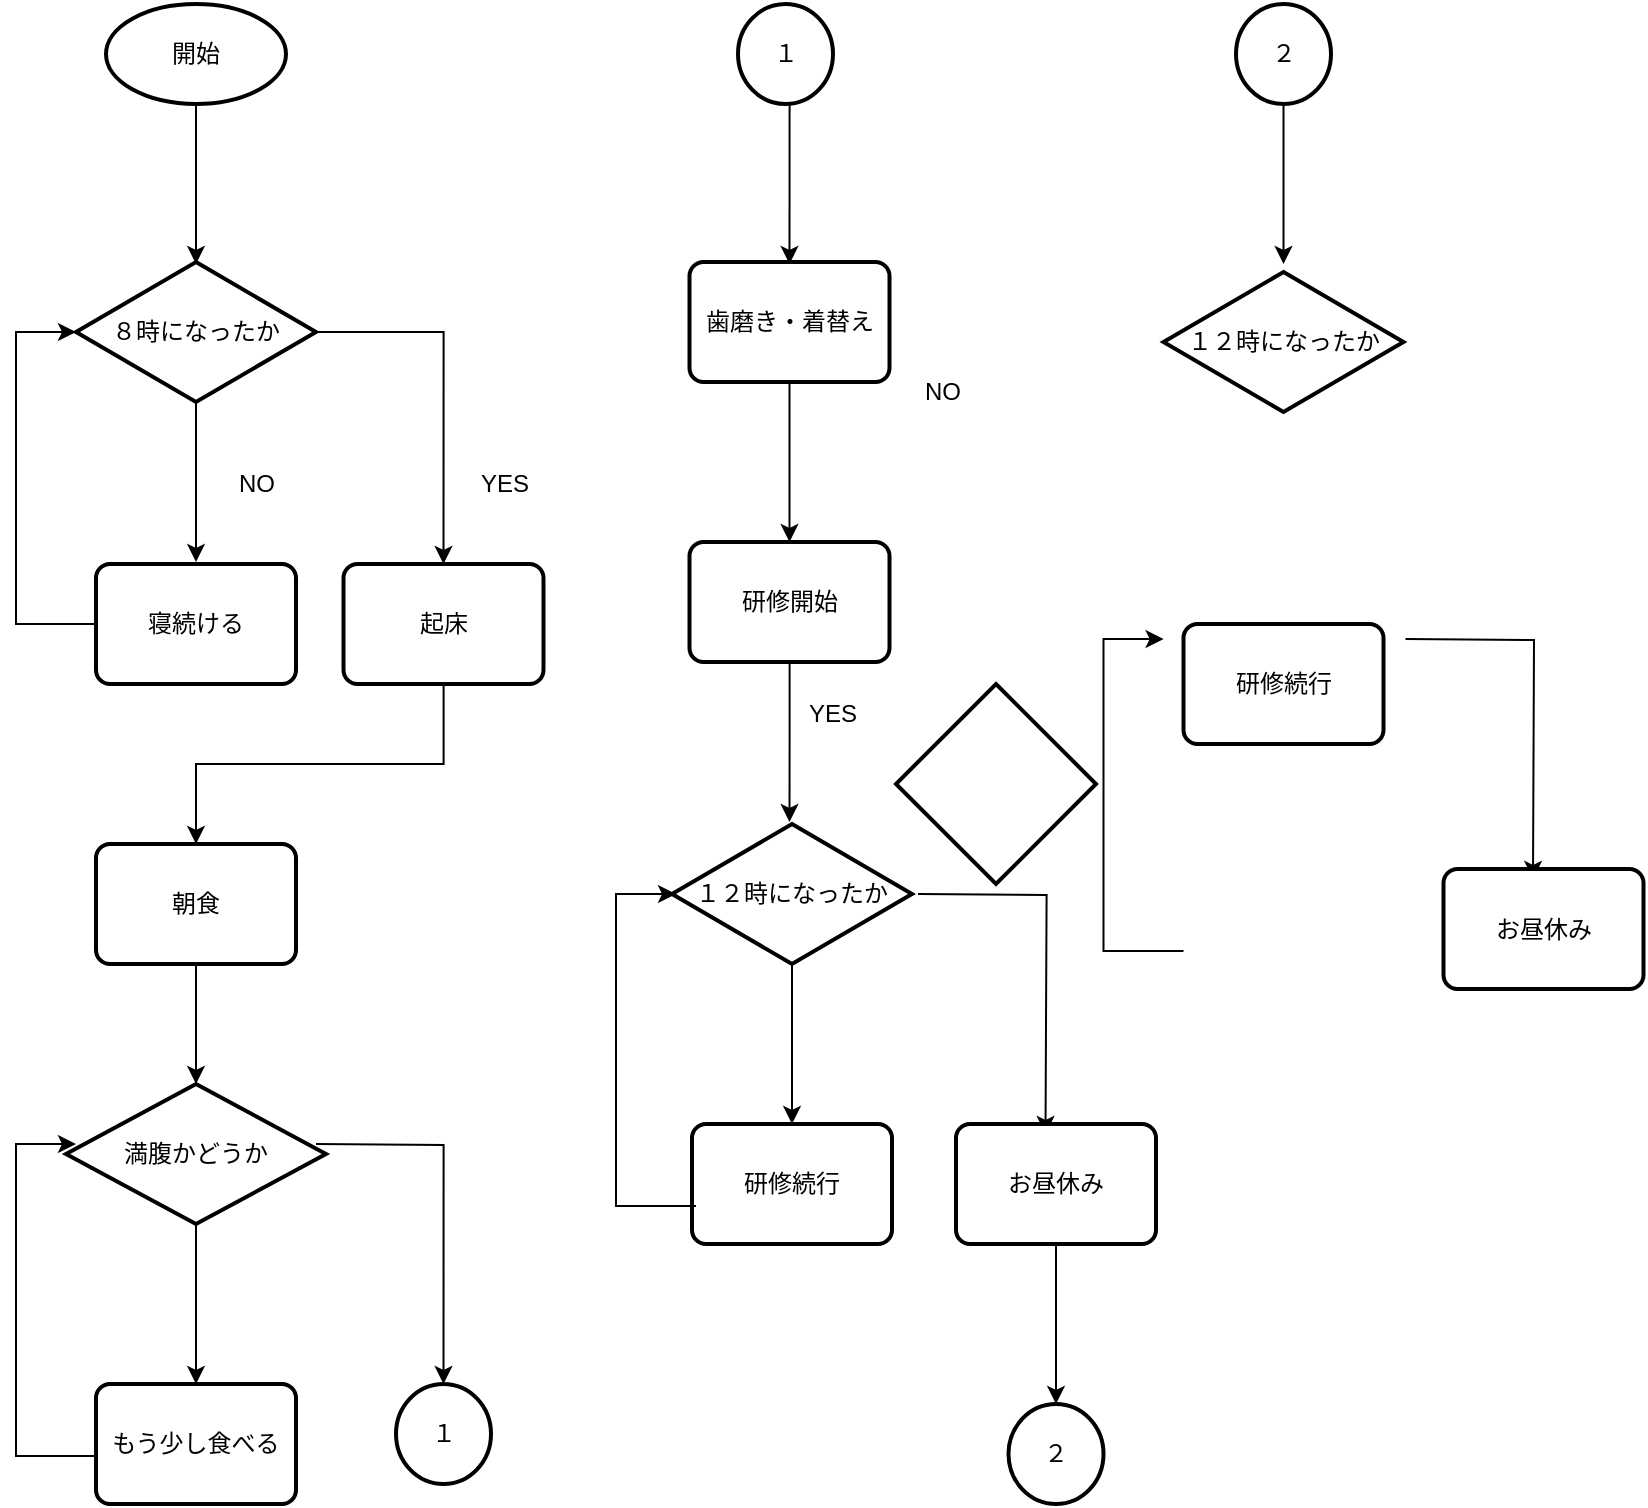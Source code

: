 <mxfile type="device" version="12.9.10"><diagram id="TDEKg98cB76EqA6CJjaI" name="ページ1"><mxGraphModel grid="1" dx="868" dy="480" gridSize="10" guides="1" tooltips="1" connect="1" arrows="1" fold="1" page="1" pageScale="1" pageWidth="827" pageHeight="1169" math="0" shadow="0"><root><mxCell id="0"/><mxCell id="1" parent="0"/><mxCell id="MCGBbk25kVc9bSOwlcXl-83" source="MCGBbk25kVc9bSOwlcXl-1" value="" parent="1" style="edgeStyle=orthogonalEdgeStyle;rounded=0;orthogonalLoop=1;jettySize=auto;html=1;" edge="1"><mxGeometry as="geometry" relative="1"><mxPoint as="targetPoint" y="160" x="140"/></mxGeometry></mxCell><mxCell id="MCGBbk25kVc9bSOwlcXl-1" value="開始" parent="1" style="strokeWidth=2;html=1;shape=mxgraph.flowchart.start_1;whiteSpace=wrap;direction=west;" vertex="1"><mxGeometry height="50" width="90" as="geometry" y="30" x="95"/></mxCell><mxCell id="MCGBbk25kVc9bSOwlcXl-26" value="１" parent="1" style="strokeWidth=2;html=1;shape=mxgraph.flowchart.start_2;whiteSpace=wrap;" vertex="1"><mxGeometry height="50" width="47.5" as="geometry" y="720" x="240"/></mxCell><mxCell id="MCGBbk25kVc9bSOwlcXl-111" value="" parent="1" style="edgeStyle=orthogonalEdgeStyle;rounded=0;orthogonalLoop=1;jettySize=auto;html=1;" edge="1"><mxGeometry as="geometry" relative="1"><mxPoint as="sourcePoint" y="80" x="436.8"/><mxPoint as="targetPoint" y="160" x="436.75"/></mxGeometry></mxCell><mxCell id="MCGBbk25kVc9bSOwlcXl-28" value="１" parent="1" style="strokeWidth=2;html=1;shape=mxgraph.flowchart.start_2;whiteSpace=wrap;" vertex="1"><mxGeometry height="50" width="47.5" as="geometry" y="30" x="411"/></mxCell><mxCell id="MCGBbk25kVc9bSOwlcXl-102" source="MCGBbk25kVc9bSOwlcXl-31" value="" parent="1" style="edgeStyle=orthogonalEdgeStyle;rounded=0;orthogonalLoop=1;jettySize=auto;html=1;" edge="1" target="MCGBbk25kVc9bSOwlcXl-99"><mxGeometry as="geometry" relative="1"/></mxCell><mxCell id="MCGBbk25kVc9bSOwlcXl-31" value="朝食" parent="1" style="rounded=1;whiteSpace=wrap;html=1;absoluteArcSize=1;arcSize=14;strokeWidth=2;" vertex="1"><mxGeometry height="60" width="100" as="geometry" y="450" x="90"/></mxCell><mxCell id="MCGBbk25kVc9bSOwlcXl-85" source="MCGBbk25kVc9bSOwlcXl-39" value="" parent="1" style="edgeStyle=orthogonalEdgeStyle;rounded=0;orthogonalLoop=1;jettySize=auto;html=1;" edge="1"><mxGeometry as="geometry" relative="1"><mxPoint as="targetPoint" y="309" x="140"/></mxGeometry></mxCell><mxCell id="MCGBbk25kVc9bSOwlcXl-95" source="MCGBbk25kVc9bSOwlcXl-39" value="" parent="1" style="edgeStyle=orthogonalEdgeStyle;rounded=0;orthogonalLoop=1;jettySize=auto;html=1;entryX=0.5;entryY=0;entryDx=0;entryDy=0;" edge="1" target="MCGBbk25kVc9bSOwlcXl-45"><mxGeometry as="geometry" relative="1"><mxPoint as="targetPoint" y="194" x="280"/></mxGeometry></mxCell><mxCell id="MCGBbk25kVc9bSOwlcXl-39" value="８時になったか" parent="1" style="strokeWidth=2;html=1;shape=mxgraph.flowchart.decision;whiteSpace=wrap;" vertex="1"><mxGeometry height="70" width="120" as="geometry" y="159" x="80"/></mxCell><mxCell id="MCGBbk25kVc9bSOwlcXl-42" value="NO" parent="1" style="text;html=1;align=center;verticalAlign=middle;resizable=0;points=[];autosize=1;" vertex="1"><mxGeometry height="20" width="30" as="geometry" y="260" x="155"/></mxCell><mxCell id="MCGBbk25kVc9bSOwlcXl-97" source="MCGBbk25kVc9bSOwlcXl-45" value="" parent="1" style="edgeStyle=orthogonalEdgeStyle;rounded=0;orthogonalLoop=1;jettySize=auto;html=1;" edge="1"><mxGeometry as="geometry" relative="1"><mxPoint as="targetPoint" y="450" x="140"/><Array as="points"><mxPoint y="410" x="264"/><mxPoint y="410" x="140"/></Array></mxGeometry></mxCell><mxCell id="MCGBbk25kVc9bSOwlcXl-45" value="起床" parent="1" style="rounded=1;whiteSpace=wrap;html=1;absoluteArcSize=1;arcSize=14;strokeWidth=2;" vertex="1"><mxGeometry height="60" width="100" as="geometry" y="310" x="213.75"/></mxCell><mxCell id="MCGBbk25kVc9bSOwlcXl-48" value="YES" parent="1" style="text;html=1;align=center;verticalAlign=middle;resizable=0;points=[];autosize=1;" vertex="1"><mxGeometry height="20" width="40" as="geometry" y="260" x="273.75"/></mxCell><mxCell id="MCGBbk25kVc9bSOwlcXl-58" value="NO" parent="1" style="text;html=1;align=center;verticalAlign=middle;resizable=0;points=[];autosize=1;" vertex="1"><mxGeometry height="20" width="30" as="geometry" y="214" x="498"/></mxCell><mxCell id="MCGBbk25kVc9bSOwlcXl-113" source="MCGBbk25kVc9bSOwlcXl-61" value="" parent="1" style="edgeStyle=orthogonalEdgeStyle;rounded=0;orthogonalLoop=1;jettySize=auto;html=1;" edge="1" target="MCGBbk25kVc9bSOwlcXl-112"><mxGeometry as="geometry" relative="1"/></mxCell><mxCell id="MCGBbk25kVc9bSOwlcXl-61" value="歯磨き・着替え" parent="1" style="rounded=1;whiteSpace=wrap;html=1;absoluteArcSize=1;arcSize=14;strokeWidth=2;" vertex="1"><mxGeometry height="60" width="100" as="geometry" y="159" x="386.75"/></mxCell><mxCell id="MCGBbk25kVc9bSOwlcXl-116" source="MCGBbk25kVc9bSOwlcXl-112" value="" parent="1" style="edgeStyle=orthogonalEdgeStyle;rounded=0;orthogonalLoop=1;jettySize=auto;html=1;" edge="1"><mxGeometry as="geometry" relative="1"><mxPoint as="targetPoint" y="439" x="436.75"/></mxGeometry></mxCell><mxCell id="MCGBbk25kVc9bSOwlcXl-112" value="研修開始" parent="1" style="rounded=1;whiteSpace=wrap;html=1;absoluteArcSize=1;arcSize=14;strokeWidth=2;" vertex="1"><mxGeometry height="60" width="100" as="geometry" y="299" x="386.75"/></mxCell><mxCell id="MCGBbk25kVc9bSOwlcXl-140" source="MCGBbk25kVc9bSOwlcXl-64" value="" parent="1" style="edgeStyle=orthogonalEdgeStyle;rounded=0;orthogonalLoop=1;jettySize=auto;html=1;" edge="1"><mxGeometry as="geometry" relative="1"><mxPoint as="targetPoint" y="160" x="683.75"/></mxGeometry></mxCell><mxCell id="MCGBbk25kVc9bSOwlcXl-64" value="２" parent="1" style="strokeWidth=2;html=1;shape=mxgraph.flowchart.start_2;whiteSpace=wrap;" vertex="1"><mxGeometry height="50" width="47.5" as="geometry" y="30" x="660"/></mxCell><mxCell id="MCGBbk25kVc9bSOwlcXl-80" value="YES" parent="1" style="text;html=1;align=center;verticalAlign=middle;resizable=0;points=[];autosize=1;" vertex="1"><mxGeometry height="20" width="40" as="geometry" y="375" x="438"/></mxCell><mxCell id="MCGBbk25kVc9bSOwlcXl-91" source="MCGBbk25kVc9bSOwlcXl-86" value="" parent="1" style="edgeStyle=orthogonalEdgeStyle;rounded=0;orthogonalLoop=1;jettySize=auto;html=1;entryX=0;entryY=0.5;entryDx=0;entryDy=0;entryPerimeter=0;" edge="1" target="MCGBbk25kVc9bSOwlcXl-39"><mxGeometry as="geometry" relative="1"><mxPoint as="targetPoint" y="200" x="50"/><Array as="points"><mxPoint y="340" x="50"/><mxPoint y="194" x="50"/></Array></mxGeometry></mxCell><mxCell id="MCGBbk25kVc9bSOwlcXl-86" value="寝続ける" parent="1" style="rounded=1;whiteSpace=wrap;html=1;absoluteArcSize=1;arcSize=14;strokeWidth=2;" vertex="1"><mxGeometry height="60" width="100" as="geometry" y="310" x="90"/></mxCell><mxCell id="MCGBbk25kVc9bSOwlcXl-106" source="MCGBbk25kVc9bSOwlcXl-99" value="" parent="1" style="edgeStyle=orthogonalEdgeStyle;rounded=0;orthogonalLoop=1;jettySize=auto;html=1;" edge="1"><mxGeometry as="geometry" relative="1"><mxPoint as="targetPoint" y="720" x="140"/></mxGeometry></mxCell><mxCell id="MCGBbk25kVc9bSOwlcXl-99" value="満腹かどうか" parent="1" style="strokeWidth=2;html=1;shape=mxgraph.flowchart.decision;whiteSpace=wrap;" vertex="1"><mxGeometry height="70" width="130" as="geometry" y="570" x="75"/></mxCell><mxCell id="MCGBbk25kVc9bSOwlcXl-103" value="" parent="1" style="edgeStyle=orthogonalEdgeStyle;rounded=0;orthogonalLoop=1;jettySize=auto;html=1;entryX=0.5;entryY=0;entryDx=0;entryDy=0;entryPerimeter=0;" edge="1" target="MCGBbk25kVc9bSOwlcXl-26"><mxGeometry as="geometry" relative="1"><mxPoint as="sourcePoint" y="600" x="200"/><mxPoint as="targetPoint" y="700" x="264"/></mxGeometry></mxCell><mxCell id="MCGBbk25kVc9bSOwlcXl-107" value="もう少し食べる" parent="1" style="rounded=1;whiteSpace=wrap;html=1;absoluteArcSize=1;arcSize=14;strokeWidth=2;" vertex="1"><mxGeometry height="60" width="100" as="geometry" y="720" x="90"/></mxCell><mxCell id="MCGBbk25kVc9bSOwlcXl-108" value="" parent="1" style="edgeStyle=orthogonalEdgeStyle;rounded=0;orthogonalLoop=1;jettySize=auto;html=1;" edge="1"><mxGeometry as="geometry" relative="1"><mxPoint as="sourcePoint" y="756" x="90"/><mxPoint as="targetPoint" y="600" x="80"/><Array as="points"><mxPoint y="756" x="50"/><mxPoint y="600" x="50"/><mxPoint y="600" x="80"/></Array></mxGeometry></mxCell><mxCell id="MCGBbk25kVc9bSOwlcXl-134" source="MCGBbk25kVc9bSOwlcXl-117" value="" parent="1" style="edgeStyle=orthogonalEdgeStyle;rounded=0;orthogonalLoop=1;jettySize=auto;html=1;" edge="1"><mxGeometry as="geometry" relative="1"><mxPoint as="targetPoint" y="590" x="438"/></mxGeometry></mxCell><mxCell id="MCGBbk25kVc9bSOwlcXl-117" value="１２時になったか" parent="1" style="strokeWidth=2;html=1;shape=mxgraph.flowchart.decision;whiteSpace=wrap;" vertex="1"><mxGeometry height="70" width="120" as="geometry" y="440" x="378"/></mxCell><mxCell id="MCGBbk25kVc9bSOwlcXl-120" value="研修続行" parent="1" style="rounded=1;whiteSpace=wrap;html=1;absoluteArcSize=1;arcSize=14;strokeWidth=2;" vertex="1"><mxGeometry height="60" width="100" as="geometry" y="590" x="388"/></mxCell><mxCell id="MCGBbk25kVc9bSOwlcXl-121" value="" parent="1" style="edgeStyle=orthogonalEdgeStyle;rounded=0;orthogonalLoop=1;jettySize=auto;html=1;" edge="1"><mxGeometry as="geometry" relative="1"><mxPoint as="sourcePoint" y="631" x="390"/><mxPoint as="targetPoint" y="475" x="380"/><Array as="points"><mxPoint y="631" x="350"/><mxPoint y="475" x="350"/><mxPoint y="475" x="380"/></Array></mxGeometry></mxCell><mxCell id="MCGBbk25kVc9bSOwlcXl-131" value="" parent="1" style="edgeStyle=orthogonalEdgeStyle;rounded=0;orthogonalLoop=1;jettySize=auto;html=1;entryX=0.5;entryY=0;entryDx=0;entryDy=0;entryPerimeter=0;" edge="1"><mxGeometry as="geometry" relative="1"><mxPoint as="sourcePoint" y="475" x="501"/><mxPoint as="targetPoint" y="595" x="564.75"/></mxGeometry></mxCell><mxCell id="MCGBbk25kVc9bSOwlcXl-137" source="MCGBbk25kVc9bSOwlcXl-135" value="" parent="1" style="edgeStyle=orthogonalEdgeStyle;rounded=0;orthogonalLoop=1;jettySize=auto;html=1;" edge="1"><mxGeometry as="geometry" relative="1"><mxPoint as="targetPoint" y="730" x="570"/></mxGeometry></mxCell><mxCell id="MCGBbk25kVc9bSOwlcXl-135" value="お昼休み" parent="1" style="rounded=1;whiteSpace=wrap;html=1;absoluteArcSize=1;arcSize=14;strokeWidth=2;" vertex="1"><mxGeometry height="60" width="100" as="geometry" y="590" x="520"/></mxCell><mxCell id="MCGBbk25kVc9bSOwlcXl-138" value="２" parent="1" style="strokeWidth=2;html=1;shape=mxgraph.flowchart.start_2;whiteSpace=wrap;" vertex="1"><mxGeometry height="50" width="47.5" as="geometry" y="730" x="546.25"/></mxCell><mxCell id="MCGBbk25kVc9bSOwlcXl-143" value="１２時になったか" parent="1" style="strokeWidth=2;html=1;shape=mxgraph.flowchart.decision;whiteSpace=wrap;" vertex="1"><mxGeometry height="70" width="120" as="geometry" y="164" x="623.75"/></mxCell><mxCell id="MCGBbk25kVc9bSOwlcXl-144" value="研修続行" parent="1" style="rounded=1;whiteSpace=wrap;html=1;absoluteArcSize=1;arcSize=14;strokeWidth=2;" vertex="1"><mxGeometry height="60" width="100" as="geometry" y="340" x="633.75"/></mxCell><mxCell id="MCGBbk25kVc9bSOwlcXl-145" value="" parent="1" style="edgeStyle=orthogonalEdgeStyle;rounded=0;orthogonalLoop=1;jettySize=auto;html=1;" edge="1"><mxGeometry as="geometry" relative="1"><mxPoint as="sourcePoint" y="503.5" x="633.75"/><mxPoint as="targetPoint" y="347.5" x="623.75"/><Array as="points"><mxPoint y="503.5" x="593.75"/><mxPoint y="347.5" x="593.75"/><mxPoint y="347.5" x="623.75"/></Array></mxGeometry></mxCell><mxCell id="MCGBbk25kVc9bSOwlcXl-146" value="" parent="1" style="edgeStyle=orthogonalEdgeStyle;rounded=0;orthogonalLoop=1;jettySize=auto;html=1;entryX=0.5;entryY=0;entryDx=0;entryDy=0;entryPerimeter=0;" edge="1"><mxGeometry as="geometry" relative="1"><mxPoint as="sourcePoint" y="347.5" x="744.75"/><mxPoint as="targetPoint" y="467.5" x="808.5"/></mxGeometry></mxCell><mxCell id="MCGBbk25kVc9bSOwlcXl-147" value="お昼休み" parent="1" style="rounded=1;whiteSpace=wrap;html=1;absoluteArcSize=1;arcSize=14;strokeWidth=2;" vertex="1"><mxGeometry height="60" width="100" as="geometry" y="462.5" x="763.75"/></mxCell><mxCell id="MCGBbk25kVc9bSOwlcXl-151" value="" parent="1" style="strokeWidth=2;html=1;shape=mxgraph.flowchart.decision;whiteSpace=wrap;" vertex="1"><mxGeometry height="100" width="100" as="geometry" y="370" x="490"/></mxCell></root></mxGraphModel></diagram></mxfile>